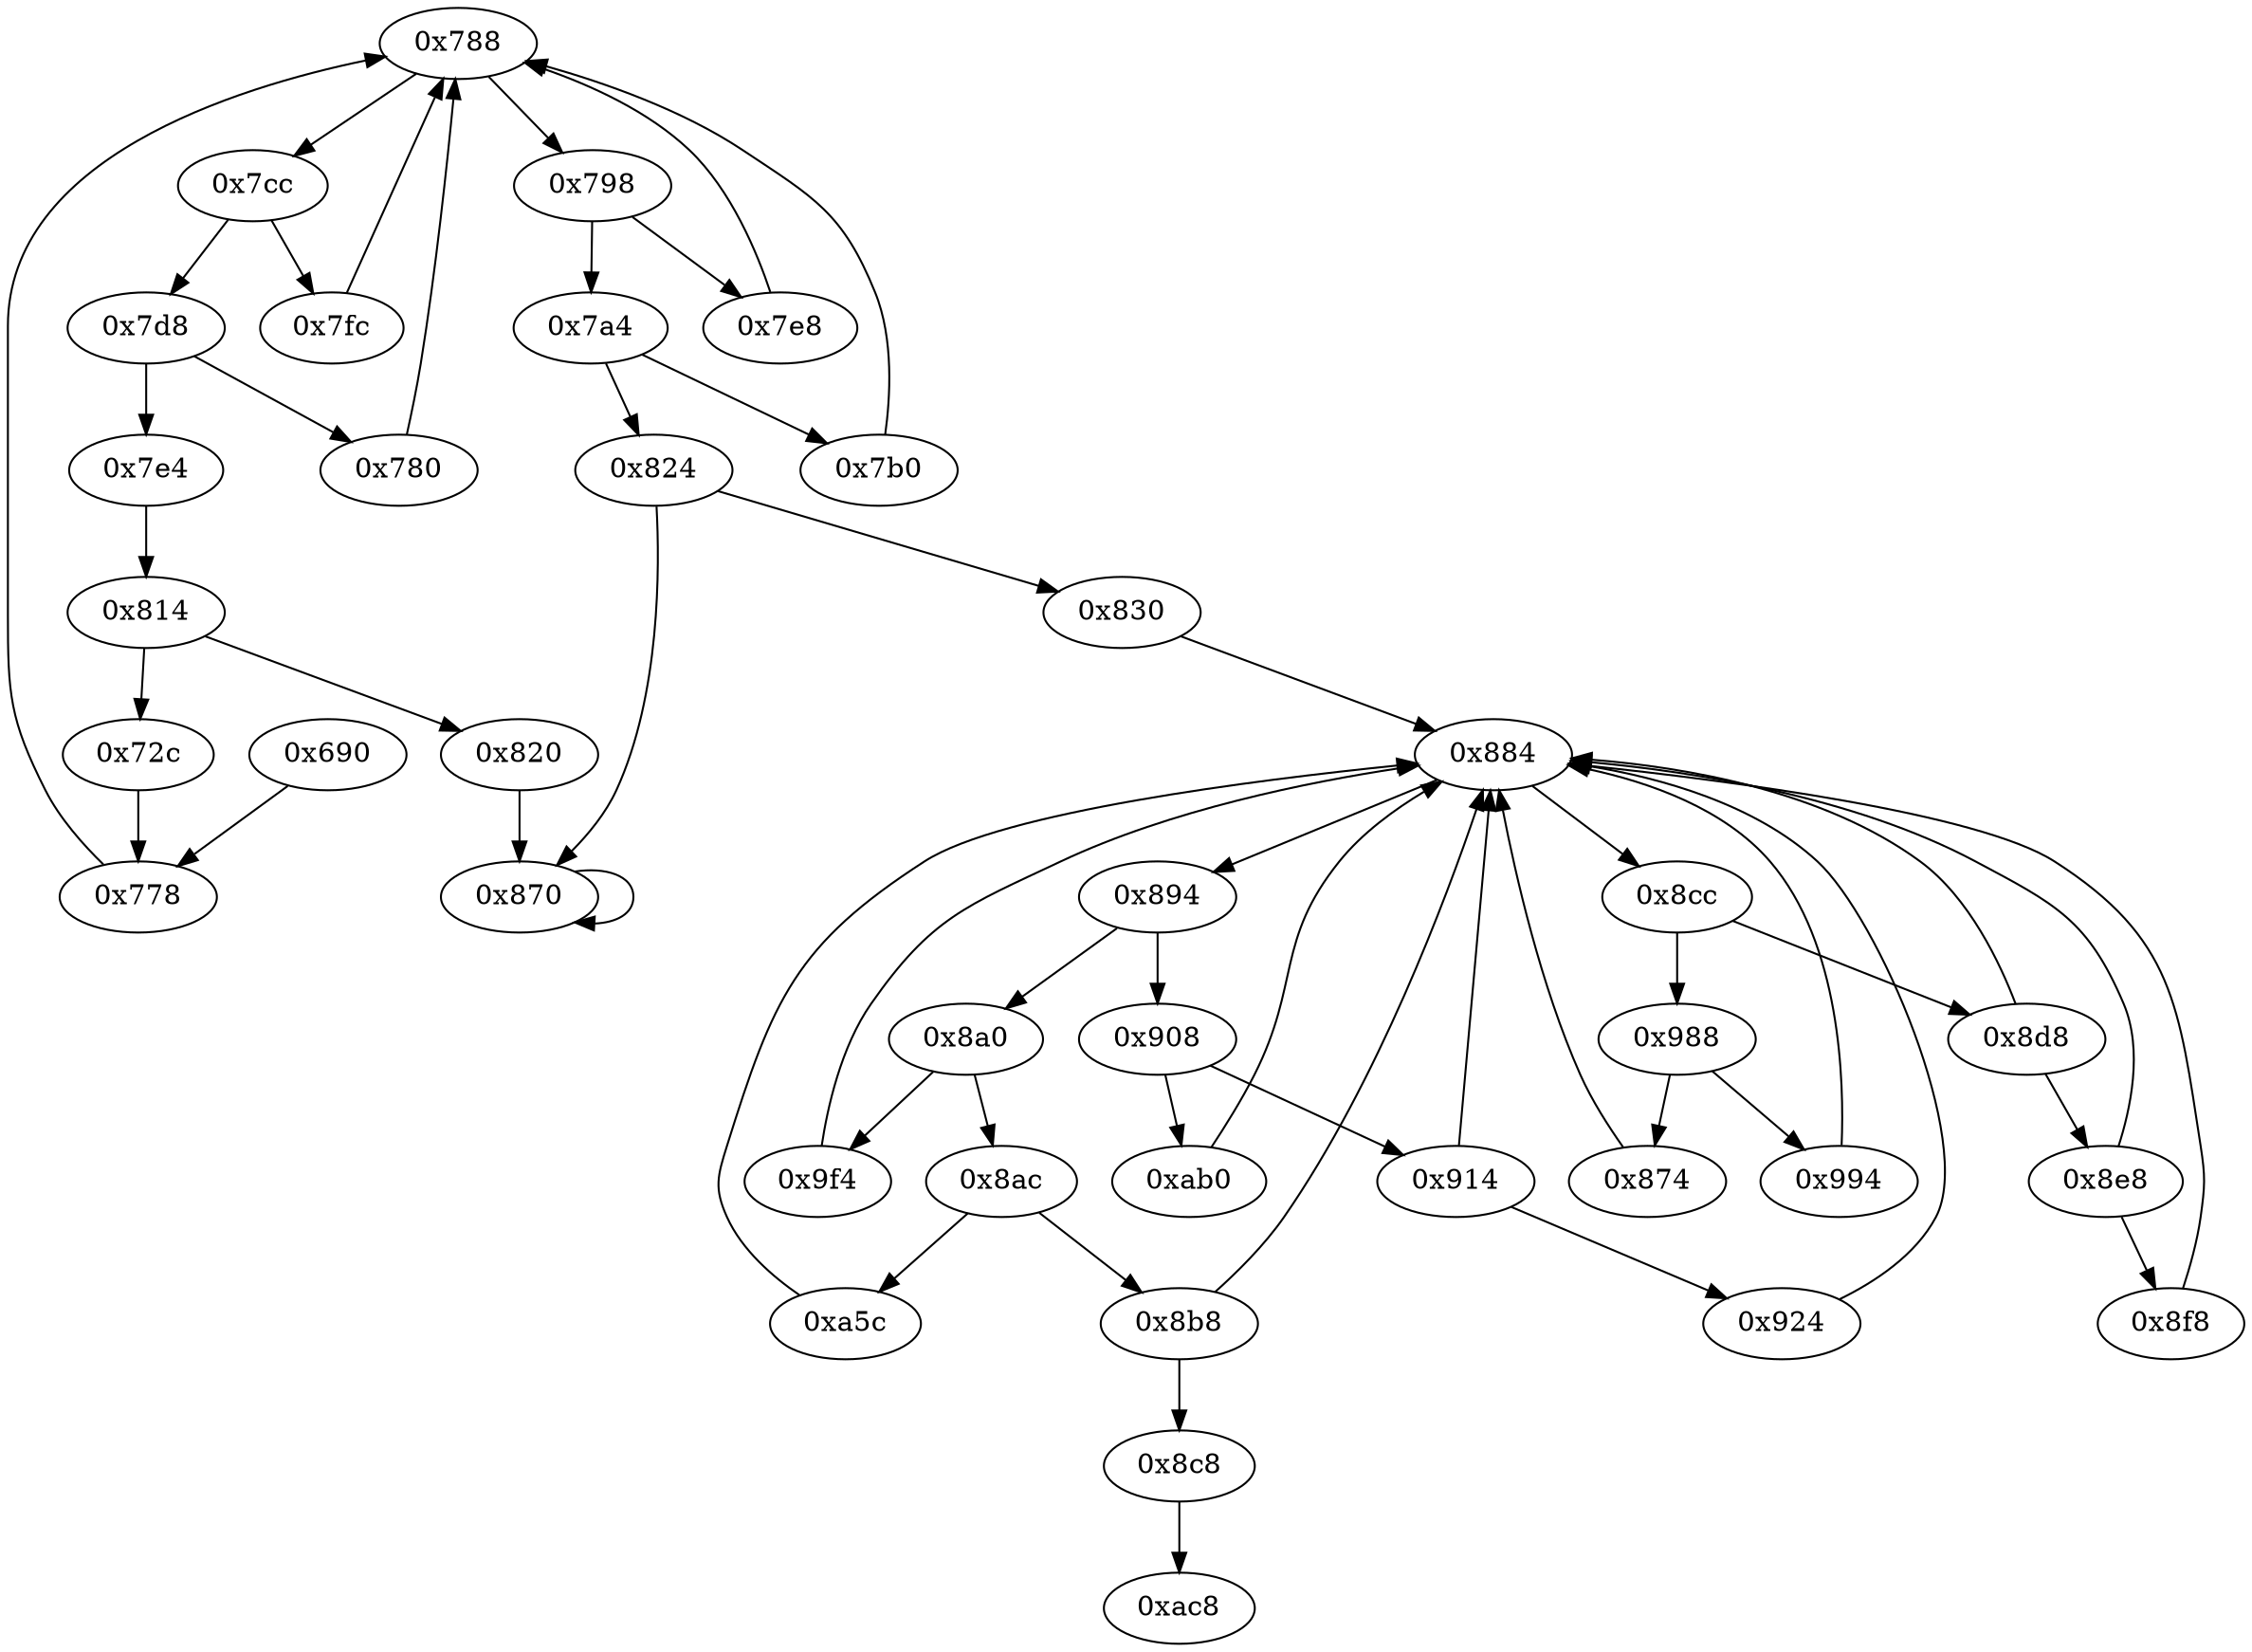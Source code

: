 digraph "" {
	"0x788"	 [opcode="[u'bic', u'ldr', u'cmp', u'b']"];
	"0x798"	 [opcode="[u'ldr', u'cmp', u'b']"];
	"0x788" -> "0x798";
	"0x7cc"	 [opcode="[u'ldr', u'cmp', u'b']"];
	"0x788" -> "0x7cc";
	"0x8ac"	 [opcode="[u'ldr', u'cmp', u'b']"];
	"0x8b8"	 [opcode="[u'ldr', u'cmp', u'mov', u'b']"];
	"0x8ac" -> "0x8b8";
	"0xa5c"	 [opcode="[u'ldr', u'ldr', u'sub', u'mul', u'eor', u'and', u'ldr', u'mov', u'mov', u'ldr', u'cmp', u'mov', u'cmp', u'mov', u'mov', u'cmp', \
u'mov', u'mov', u'teq', u'mov', u'b']"];
	"0x8ac" -> "0xa5c";
	"0x7fc"	 [opcode="[u'ldrb', u'ldr', u'ldr', u'cmp', u'mov', u'b']"];
	"0x7fc" -> "0x788";
	"0x780"	 [opcode="[u'ldr', u'mov']"];
	"0x780" -> "0x788";
	"0x988"	 [opcode="[u'ldr', u'cmp', u'b']"];
	"0x874"	 [opcode="[u'ldr', u'cmp', u'mov', u'mov']"];
	"0x988" -> "0x874";
	"0x994"	 [opcode="[u'ldr', u'bl', u'ldr', u'ldr', u'ldr', u'sub', u'mul', u'mvn', u'ldr', u'ldr', u'orr', u'mov', u'cmn', u'mov', u'cmp', u'mov', \
u'mov', u'mov', u'cmn', u'mov', u'mov', u'teq', u'mov', u'b']"];
	"0x988" -> "0x994";
	"0xab0"	 [opcode="[u'ldr', u'ldr', u'ldr', u'cmp', u'mov', u'b']"];
	"0x884"	 [opcode="[u'mov', u'ldr', u'cmp', u'b']"];
	"0xab0" -> "0x884";
	"0x8cc"	 [opcode="[u'ldr', u'cmp', u'b']"];
	"0x8cc" -> "0x988";
	"0x8d8"	 [opcode="[u'ldr', u'cmp', u'mov', u'b']"];
	"0x8cc" -> "0x8d8";
	"0x8d8" -> "0x884";
	"0x8e8"	 [opcode="[u'ldr', u'cmp', u'mov', u'b']"];
	"0x8d8" -> "0x8e8";
	"0x7a4"	 [opcode="[u'ldr', u'cmp', u'b']"];
	"0x824"	 [opcode="[u'ldr', u'cmp', u'b']"];
	"0x7a4" -> "0x824";
	"0x7b0"	 [opcode="[u'ldr', u'cmp', u'mov', u'mov', u'strb', u'mov', u'b']"];
	"0x7a4" -> "0x7b0";
	"0x884" -> "0x8cc";
	"0x894"	 [opcode="[u'ldr', u'cmp', u'b']"];
	"0x884" -> "0x894";
	"0x8b8" -> "0x884";
	"0x8c8"	 [opcode="[u'b']"];
	"0x8b8" -> "0x8c8";
	"0xa5c" -> "0x884";
	"0x9f4"	 [opcode="[u'ldr', u'ldr', u'ldr', u'ldr', u'ldr', u'mov', u'sub', u'cmp', u'sub', u'mov', u'add', u'mul', u'mov', u'mvn', u'orr', u'cmn', \
u'mov', u'teq', u'mov', u'mov', u'cmn', u'mov', u'mov', u'cmp', u'mov', u'b']"];
	"0x9f4" -> "0x884";
	"0x924"	 [opcode="[u'ldr', u'mov', u'ldr', u'ldr', u'sub', u'sub', u'add', u'mul', u'eor', u'and', u'ldr', u'mov', u'mov', u'ldr', u'ldr', u'cmp', \
u'mov', u'teq', u'mov', u'mov', u'cmp', u'mov', u'cmp', u'mov', u'b']"];
	"0x924" -> "0x884";
	"0x820"	 [opcode="[u'b']"];
	"0x870"	 [opcode="[u'b']"];
	"0x820" -> "0x870";
	"0x908"	 [opcode="[u'ldr', u'cmp', u'b']"];
	"0x908" -> "0xab0";
	"0x914"	 [opcode="[u'ldr', u'cmp', u'mov', u'b']"];
	"0x908" -> "0x914";
	"0x7e8"	 [opcode="[u'str', u'str', u'str', u'mov', u'b']"];
	"0x7e8" -> "0x788";
	"0x824" -> "0x870";
	"0x830"	 [opcode="[u'ldr', u'ldr', u'mvn', u'str', u'add', u'ldr', u'ldr', u'ldr', u'ldr', u'ldr', u'ldr', u'str', u'ldr', u'add', u'str', u'b']"];
	"0x824" -> "0x830";
	"0x7e4"	 [opcode="[u'b']"];
	"0x814"	 [opcode="[u'ldr', u'cmp', u'b']"];
	"0x7e4" -> "0x814";
	"0x778"	 [opcode="[u'ldr', u'b']"];
	"0x778" -> "0x788";
	"0x72c"	 [opcode="[u'ldr', u'ldr', u'mvn', u'bic', u'and', u'orr', u'ldr', u'ldrb', u'bic', u'bic', u'orr', u'eor', u'ldr', u'ldr', u'ldr', u'add', \
u'add', u'add', u'sub']"];
	"0x72c" -> "0x778";
	"0x798" -> "0x7a4";
	"0x798" -> "0x7e8";
	"0xac8"	 [opcode="[u'ldr', u'ldr', u'ldr', u'ldr', u'sub', u'mov', u'sub', u'pop']"];
	"0x7cc" -> "0x7fc";
	"0x7d8"	 [opcode="[u'ldr', u'cmp', u'b']"];
	"0x7cc" -> "0x7d8";
	"0x690"	 [opcode="[u'push', u'add', u'sub', u'ldr', u'ldr', u'ldr', u'str', u'ldr', u'mov', u'bl', u'ldr', u'ldr', u'mov', u'mov', u'ldr', u'ldr', \
u'ldr', u'add', u'cmp', u'mov', u'sub', u'mov', u'sub', u'mul', u'mvn', u'mvn', u'orr', u'cmn', u'mov', u'mov', u'eor', u'and', \
u'orr', u'ldr', u'ldr', u'ldr', u'mov', u'mov', u'b']"];
	"0x690" -> "0x778";
	"0x870" -> "0x870";
	"0x8e8" -> "0x884";
	"0x8f8"	 [opcode="[u'ldr', u'bl', u'mov', u'b']"];
	"0x8e8" -> "0x8f8";
	"0x874" -> "0x884";
	"0x8a0"	 [opcode="[u'ldr', u'cmp', u'b']"];
	"0x8a0" -> "0x8ac";
	"0x8a0" -> "0x9f4";
	"0x7b0" -> "0x788";
	"0x894" -> "0x908";
	"0x894" -> "0x8a0";
	"0x8f8" -> "0x884";
	"0x994" -> "0x884";
	"0x814" -> "0x820";
	"0x814" -> "0x72c";
	"0x7d8" -> "0x780";
	"0x7d8" -> "0x7e4";
	"0x914" -> "0x884";
	"0x914" -> "0x924";
	"0x830" -> "0x884";
	"0x8c8" -> "0xac8";
}
